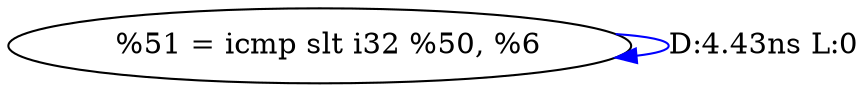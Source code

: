 digraph {
Node0x40be6a0[label="  %51 = icmp slt i32 %50, %6"];
Node0x40be6a0 -> Node0x40be6a0[label="D:4.43ns L:0",color=blue];
}
